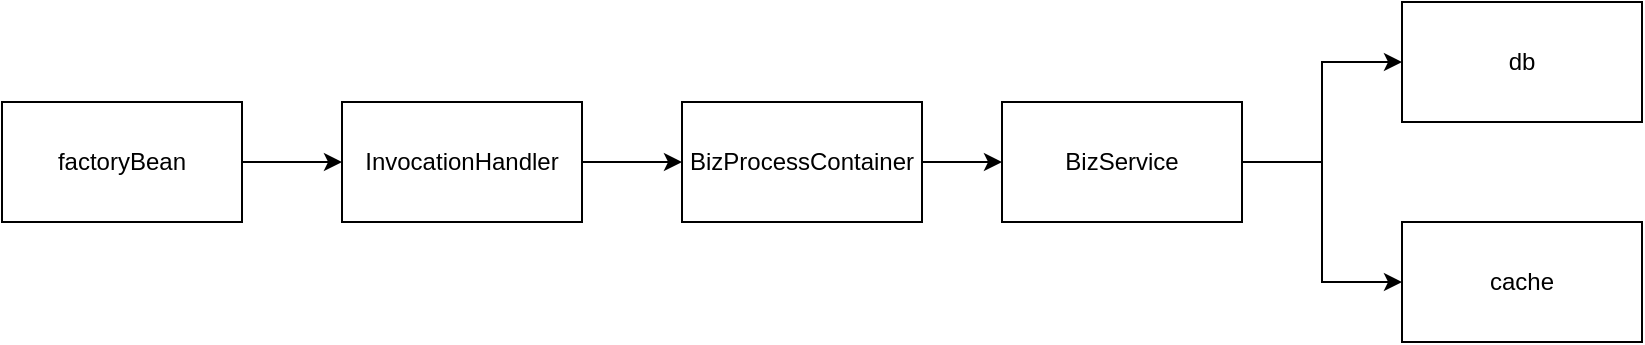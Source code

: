 <mxfile version="14.5.4" type="github"><diagram id="tpZlWKkVZla0Ic_Y97lr" name="第 1 页"><mxGraphModel dx="1166" dy="762" grid="1" gridSize="10" guides="1" tooltips="1" connect="1" arrows="1" fold="1" page="1" pageScale="1" pageWidth="827" pageHeight="1169" math="0" shadow="0"><root><mxCell id="0"/><mxCell id="1" parent="0"/><mxCell id="8fUJAUIFZPbMeHKALRkV-9" style="edgeStyle=orthogonalEdgeStyle;rounded=0;orthogonalLoop=1;jettySize=auto;html=1;entryX=0;entryY=0.5;entryDx=0;entryDy=0;" edge="1" parent="1" source="8fUJAUIFZPbMeHKALRkV-1" target="8fUJAUIFZPbMeHKALRkV-3"><mxGeometry relative="1" as="geometry"/></mxCell><mxCell id="8fUJAUIFZPbMeHKALRkV-1" value="factoryBean" style="rounded=0;whiteSpace=wrap;html=1;" vertex="1" parent="1"><mxGeometry x="80" y="360" width="120" height="60" as="geometry"/></mxCell><mxCell id="8fUJAUIFZPbMeHKALRkV-10" style="edgeStyle=orthogonalEdgeStyle;rounded=0;orthogonalLoop=1;jettySize=auto;html=1;" edge="1" parent="1" source="8fUJAUIFZPbMeHKALRkV-3" target="8fUJAUIFZPbMeHKALRkV-4"><mxGeometry relative="1" as="geometry"/></mxCell><mxCell id="8fUJAUIFZPbMeHKALRkV-3" value="InvocationHandler" style="rounded=0;whiteSpace=wrap;html=1;" vertex="1" parent="1"><mxGeometry x="250" y="360" width="120" height="60" as="geometry"/></mxCell><mxCell id="8fUJAUIFZPbMeHKALRkV-11" style="edgeStyle=orthogonalEdgeStyle;rounded=0;orthogonalLoop=1;jettySize=auto;html=1;" edge="1" parent="1" source="8fUJAUIFZPbMeHKALRkV-4" target="8fUJAUIFZPbMeHKALRkV-5"><mxGeometry relative="1" as="geometry"/></mxCell><mxCell id="8fUJAUIFZPbMeHKALRkV-4" value="BizProcessContainer" style="rounded=0;whiteSpace=wrap;html=1;" vertex="1" parent="1"><mxGeometry x="420" y="360" width="120" height="60" as="geometry"/></mxCell><mxCell id="8fUJAUIFZPbMeHKALRkV-12" style="edgeStyle=orthogonalEdgeStyle;rounded=0;orthogonalLoop=1;jettySize=auto;html=1;entryX=0;entryY=0.5;entryDx=0;entryDy=0;" edge="1" parent="1" source="8fUJAUIFZPbMeHKALRkV-5" target="8fUJAUIFZPbMeHKALRkV-6"><mxGeometry relative="1" as="geometry"/></mxCell><mxCell id="8fUJAUIFZPbMeHKALRkV-13" style="edgeStyle=orthogonalEdgeStyle;rounded=0;orthogonalLoop=1;jettySize=auto;html=1;" edge="1" parent="1" source="8fUJAUIFZPbMeHKALRkV-5" target="8fUJAUIFZPbMeHKALRkV-8"><mxGeometry relative="1" as="geometry"/></mxCell><mxCell id="8fUJAUIFZPbMeHKALRkV-5" value="BizService" style="rounded=0;whiteSpace=wrap;html=1;" vertex="1" parent="1"><mxGeometry x="580" y="360" width="120" height="60" as="geometry"/></mxCell><mxCell id="8fUJAUIFZPbMeHKALRkV-6" value="db" style="rounded=0;whiteSpace=wrap;html=1;" vertex="1" parent="1"><mxGeometry x="780" y="310" width="120" height="60" as="geometry"/></mxCell><mxCell id="8fUJAUIFZPbMeHKALRkV-8" value="cache" style="rounded=0;whiteSpace=wrap;html=1;" vertex="1" parent="1"><mxGeometry x="780" y="420" width="120" height="60" as="geometry"/></mxCell></root></mxGraphModel></diagram></mxfile>